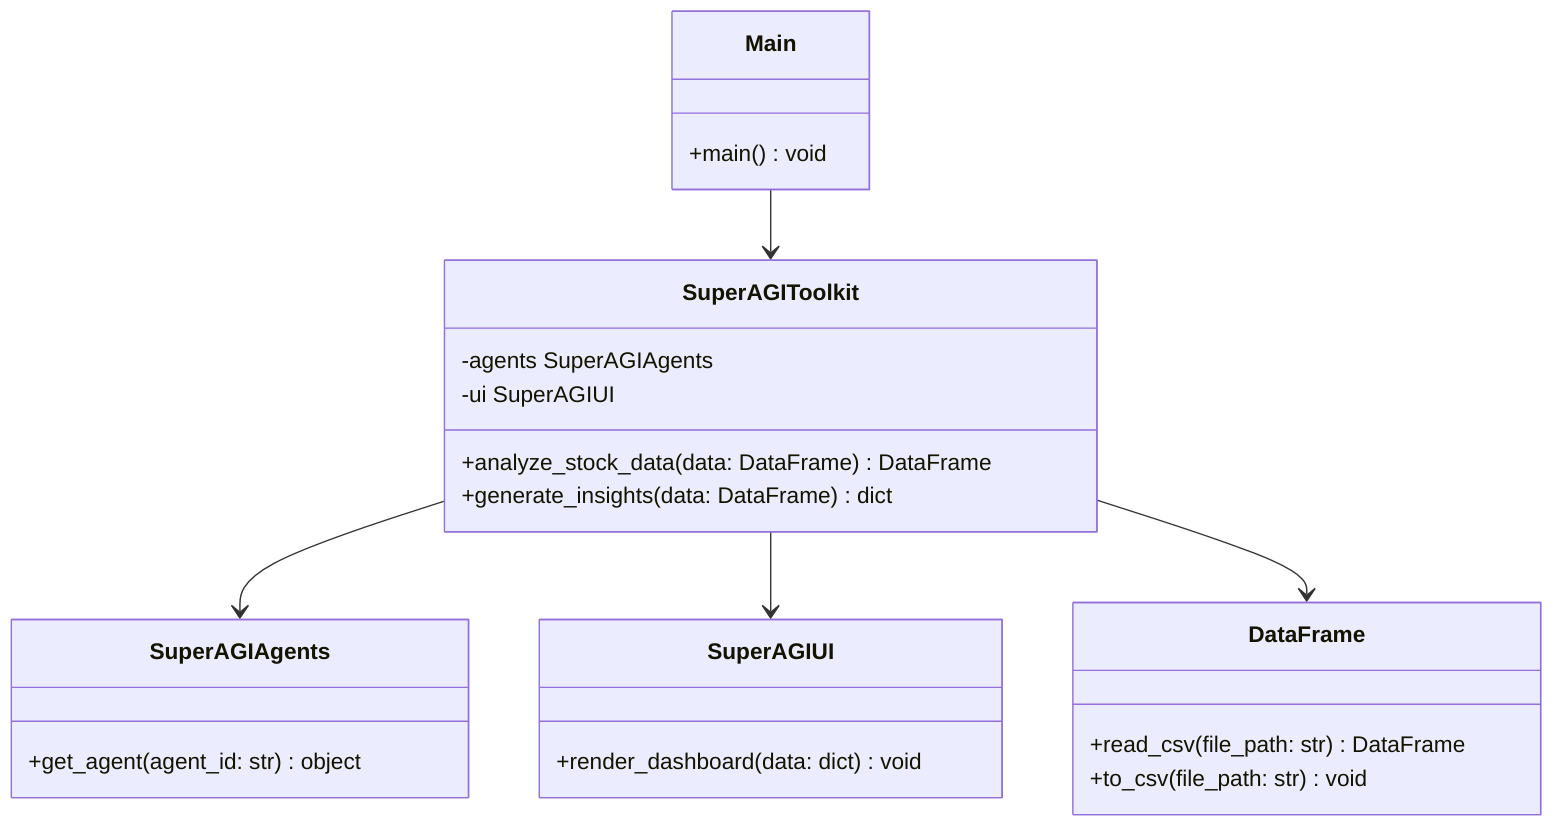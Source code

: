 classDiagram
    class Main {
        +main() void
    }
    class SuperAGIToolkit {
        -agents SuperAGIAgents
        -ui SuperAGIUI
        +analyze_stock_data(data: DataFrame) DataFrame
        +generate_insights(data: DataFrame) dict
    }
    class SuperAGIAgents {
        +get_agent(agent_id: str) object
    }
    class SuperAGIUI {
        +render_dashboard(data: dict) void
    }
    class DataFrame {
        +read_csv(file_path: str) DataFrame
        +to_csv(file_path: str) void
    }
    Main --> SuperAGIToolkit
    SuperAGIToolkit --> SuperAGIAgents
    SuperAGIToolkit --> SuperAGIUI
    SuperAGIToolkit --> DataFrame
